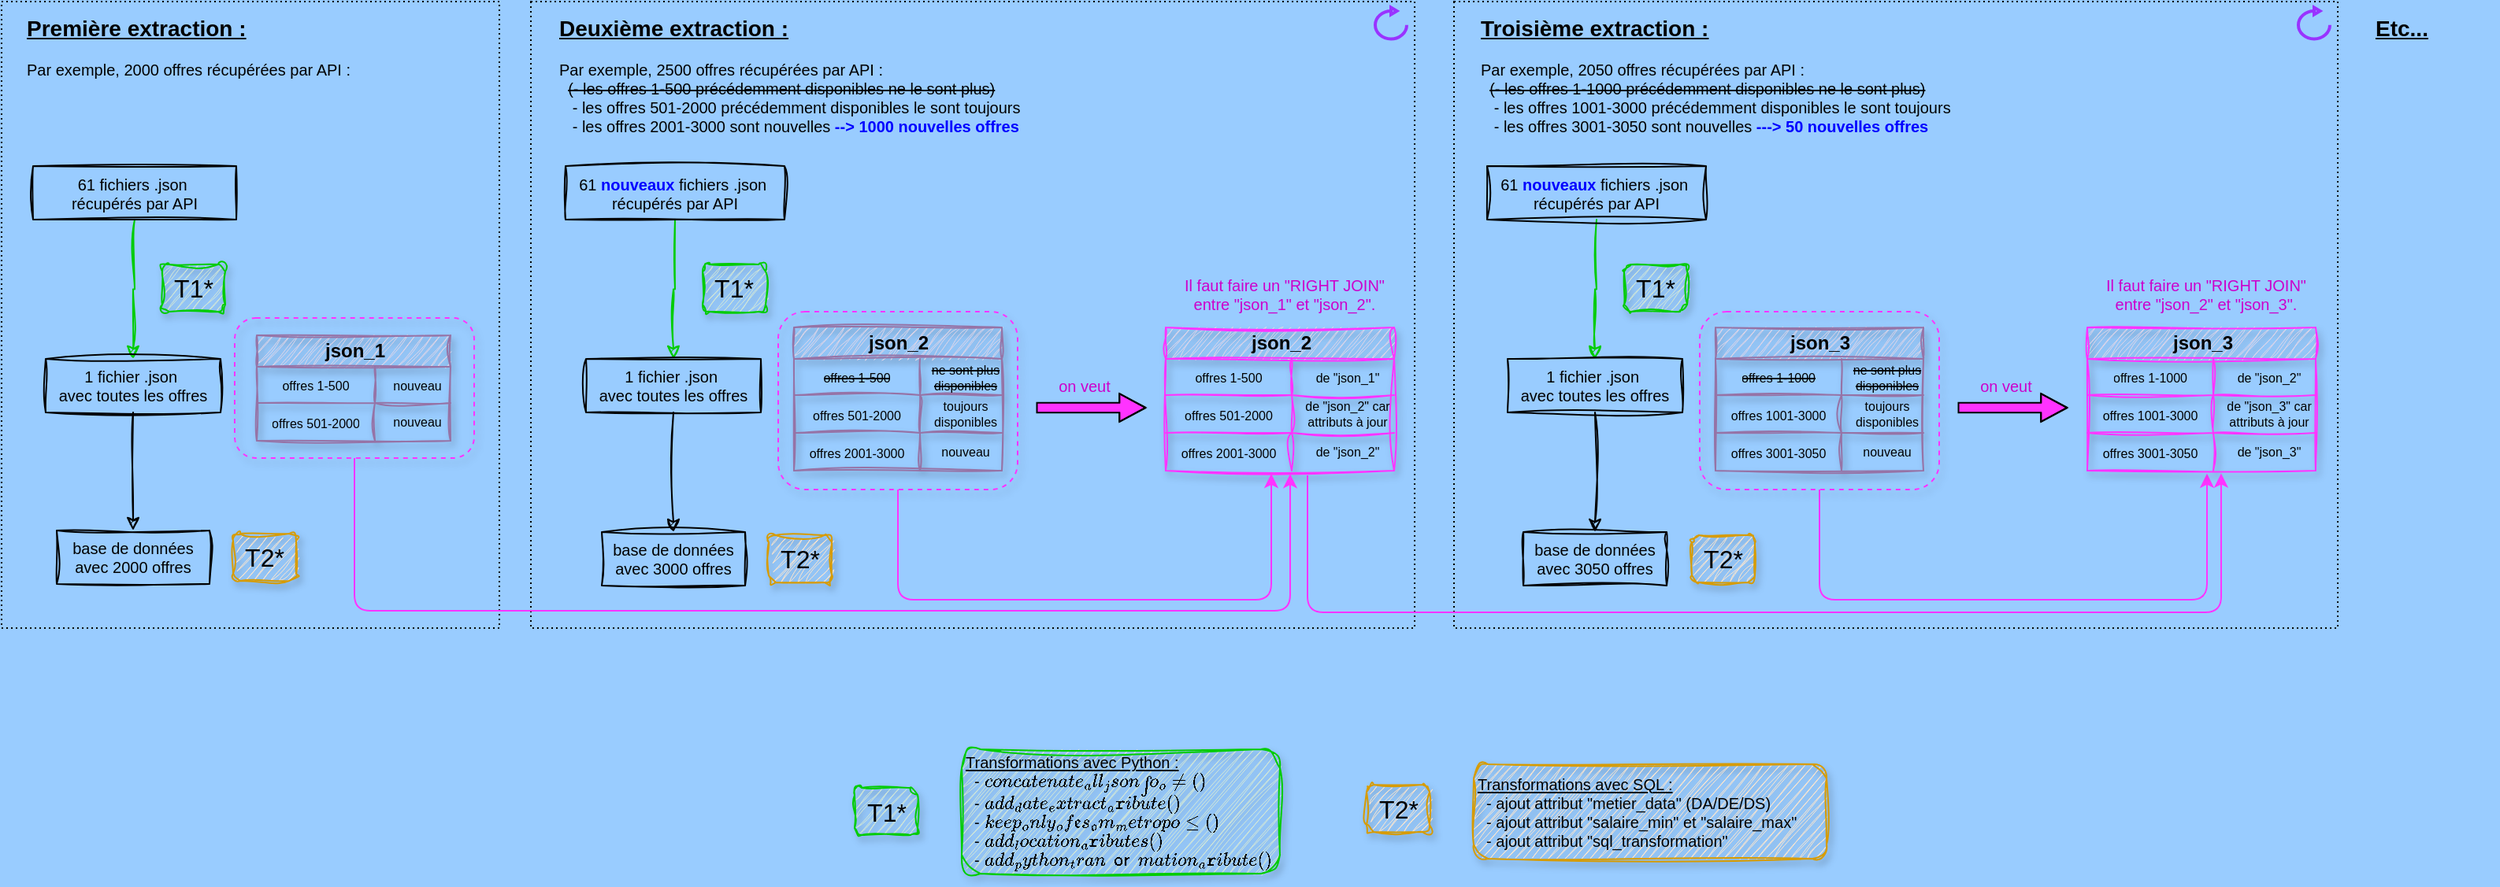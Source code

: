 <mxfile version="26.2.3">
  <diagram name="update-db" id="bgQNXmbIjB6IMPsISYZq">
    <mxGraphModel dx="6155" dy="813" grid="0" gridSize="10" guides="1" tooltips="1" connect="1" arrows="1" fold="1" page="1" pageScale="1" pageWidth="4681" pageHeight="3300" background="#99CCFF" math="0" shadow="0">
      <root>
        <mxCell id="dW5WFOGfwR0lU1UXLjn_-0" />
        <mxCell id="dW5WFOGfwR0lU1UXLjn_-1" parent="dW5WFOGfwR0lU1UXLjn_-0" />
        <mxCell id="kLFAu0C1lm46THWvdxVZ-57" value="" style="rounded=0;whiteSpace=wrap;html=1;fillColor=none;shadow=0;fillStyle=zigzag-line;dashed=1;dashPattern=1 2;" parent="dW5WFOGfwR0lU1UXLjn_-1" vertex="1">
          <mxGeometry x="-3426" y="1331" width="561" height="398" as="geometry" />
        </mxCell>
        <mxCell id="kLFAu0C1lm46THWvdxVZ-56" value="" style="rounded=0;whiteSpace=wrap;html=1;fillColor=none;shadow=0;glass=0;dashed=1;dashPattern=1 2;" parent="dW5WFOGfwR0lU1UXLjn_-1" vertex="1">
          <mxGeometry x="-3762" y="1331" width="316" height="398" as="geometry" />
        </mxCell>
        <mxCell id="dW5WFOGfwR0lU1UXLjn_-63" value="" style="html=1;verticalLabelPosition=bottom;align=center;labelBackgroundColor=#ffffff;verticalAlign=top;strokeWidth=2;strokeColor=#9933FF;shadow=0;dashed=0;shape=mxgraph.ios7.icons.reload;fillColor=none;gradientColor=default;" parent="dW5WFOGfwR0lU1UXLjn_-1" vertex="1">
          <mxGeometry x="-2890" y="1334.75" width="20" height="20" as="geometry" />
        </mxCell>
        <mxCell id="dW5WFOGfwR0lU1UXLjn_-64" style="edgeStyle=orthogonalEdgeStyle;rounded=0;orthogonalLoop=1;jettySize=auto;html=1;entryX=0.5;entryY=0;entryDx=0;entryDy=0;sketch=1;curveFitting=1;jiggle=2;strokeColor=#00CC00;" parent="dW5WFOGfwR0lU1UXLjn_-1" source="dW5WFOGfwR0lU1UXLjn_-65" target="dW5WFOGfwR0lU1UXLjn_-67" edge="1">
          <mxGeometry relative="1" as="geometry" />
        </mxCell>
        <mxCell id="dW5WFOGfwR0lU1UXLjn_-65" value="61 fichiers .json&amp;nbsp;&lt;div&gt;récupérés par API&lt;/div&gt;" style="text;html=1;align=center;verticalAlign=middle;whiteSpace=wrap;rounded=0;fontSize=10;strokeColor=default;sketch=1;curveFitting=1;jiggle=2;" parent="dW5WFOGfwR0lU1UXLjn_-1" vertex="1">
          <mxGeometry x="-3742" y="1435.5" width="129" height="34" as="geometry" />
        </mxCell>
        <mxCell id="9G4bnOQ-HruWKw_7IolX-1" style="edgeStyle=orthogonalEdgeStyle;rounded=0;orthogonalLoop=1;jettySize=auto;html=1;entryX=0.5;entryY=0;entryDx=0;entryDy=0;sketch=1;curveFitting=1;jiggle=2;" parent="dW5WFOGfwR0lU1UXLjn_-1" source="dW5WFOGfwR0lU1UXLjn_-67" target="9G4bnOQ-HruWKw_7IolX-0" edge="1">
          <mxGeometry relative="1" as="geometry" />
        </mxCell>
        <mxCell id="dW5WFOGfwR0lU1UXLjn_-67" value="1 fichier .json&amp;nbsp;&lt;div&gt;avec toutes les offres&lt;/div&gt;" style="text;html=1;align=center;verticalAlign=middle;whiteSpace=wrap;rounded=0;fontSize=10;strokeColor=default;sketch=1;curveFitting=1;jiggle=2;" parent="dW5WFOGfwR0lU1UXLjn_-1" vertex="1">
          <mxGeometry x="-3734" y="1558" width="111" height="34" as="geometry" />
        </mxCell>
        <mxCell id="dW5WFOGfwR0lU1UXLjn_-68" value="T1*" style="text;html=1;align=center;verticalAlign=middle;whiteSpace=wrap;rounded=1;fontSize=16;fillColor=#d5e8d4;strokeColor=#00CC00;sketch=1;curveFitting=1;jiggle=2;shadow=1;" parent="dW5WFOGfwR0lU1UXLjn_-1" vertex="1">
          <mxGeometry x="-3660" y="1498" width="40" height="30" as="geometry" />
        </mxCell>
        <mxCell id="9G4bnOQ-HruWKw_7IolX-0" value="base de données&lt;div&gt;avec 2000 offres&lt;/div&gt;" style="text;html=1;align=center;verticalAlign=middle;whiteSpace=wrap;rounded=0;fontSize=10;strokeColor=default;sketch=1;curveFitting=1;jiggle=2;" parent="dW5WFOGfwR0lU1UXLjn_-1" vertex="1">
          <mxGeometry x="-3727" y="1667" width="97" height="34" as="geometry" />
        </mxCell>
        <mxCell id="kLFAu0C1lm46THWvdxVZ-3" value="&lt;u&gt;Transformations avec Python :&lt;/u&gt;&lt;div&gt;&lt;div&gt;&amp;nbsp; - `concatenate_all_json_into_one()`&lt;/div&gt;&lt;div&gt;&lt;span style=&quot;background-color: transparent; color: light-dark(rgb(0, 0, 0), rgb(255, 255, 255));&quot;&gt;&amp;nbsp; - `add_date_extract_attribute()`&lt;/span&gt;&lt;/div&gt;&lt;div&gt;&lt;span style=&quot;background-color: transparent; color: light-dark(rgb(0, 0, 0), rgb(255, 255, 255));&quot;&gt;&amp;nbsp; - `keep_only_offres_from_metropole()`&lt;/span&gt;&lt;/div&gt;&lt;div&gt;&lt;span style=&quot;background-color: transparent; color: light-dark(rgb(0, 0, 0), rgb(255, 255, 255));&quot;&gt;&amp;nbsp; - `add_location_attributes()`&lt;/span&gt;&lt;/div&gt;&lt;/div&gt;&lt;div&gt;&lt;span style=&quot;background-color: transparent; color: light-dark(rgb(0, 0, 0), rgb(255, 255, 255));&quot;&gt;&amp;nbsp; - `add_python_transformation_attribute()`&lt;/span&gt;&lt;/div&gt;" style="text;html=1;align=left;verticalAlign=middle;whiteSpace=wrap;rounded=1;fontSize=10;fillColor=#d5e8d4;strokeColor=#00CC00;sketch=1;curveFitting=1;jiggle=2;shadow=1;" parent="dW5WFOGfwR0lU1UXLjn_-1" vertex="1">
          <mxGeometry x="-3152.5" y="1806" width="202" height="79" as="geometry" />
        </mxCell>
        <mxCell id="kLFAu0C1lm46THWvdxVZ-4" value="T1*" style="text;html=1;align=center;verticalAlign=middle;whiteSpace=wrap;rounded=1;fontSize=16;fillColor=#d5e8d4;strokeColor=#00CC00;sketch=1;curveFitting=1;jiggle=2;shadow=1;" parent="dW5WFOGfwR0lU1UXLjn_-1" vertex="1">
          <mxGeometry x="-3220.5" y="1830.5" width="40" height="30" as="geometry" />
        </mxCell>
        <mxCell id="kLFAu0C1lm46THWvdxVZ-5" value="&lt;u&gt;Transformations avec SQL :&lt;/u&gt;&lt;div&gt;&lt;div&gt;&amp;nbsp; - ajout attribut &quot;metier_data&quot; (DA/DE/DS)&lt;/div&gt;&lt;/div&gt;&lt;div&gt;&amp;nbsp; - ajout attribut &quot;salaire_min&quot; et &quot;salaire_max&quot;&lt;/div&gt;&lt;div&gt;&amp;nbsp; - ajout attribut &quot;sql_transformation&quot;&lt;/div&gt;" style="text;html=1;align=left;verticalAlign=middle;whiteSpace=wrap;rounded=1;fontSize=10;fillColor=#ffe6cc;strokeColor=#d79b00;glass=0;sketch=1;curveFitting=1;jiggle=2;shadow=1;" parent="dW5WFOGfwR0lU1UXLjn_-1" vertex="1">
          <mxGeometry x="-2827.5" y="1815.5" width="224" height="60" as="geometry" />
        </mxCell>
        <mxCell id="kLFAu0C1lm46THWvdxVZ-7" value="T2*" style="text;html=1;align=center;verticalAlign=middle;whiteSpace=wrap;rounded=1;fontSize=16;fillColor=#ffe6cc;strokeColor=#d79b00;glass=0;sketch=1;curveFitting=1;jiggle=2;shadow=1;" parent="dW5WFOGfwR0lU1UXLjn_-1" vertex="1">
          <mxGeometry x="-3615" y="1669" width="40" height="30" as="geometry" />
        </mxCell>
        <mxCell id="kLFAu0C1lm46THWvdxVZ-8" value="T2*" style="text;html=1;align=center;verticalAlign=middle;whiteSpace=wrap;rounded=1;fontSize=16;fillColor=#ffe6cc;strokeColor=#d79b00;glass=0;sketch=1;curveFitting=1;jiggle=2;shadow=1;" parent="dW5WFOGfwR0lU1UXLjn_-1" vertex="1">
          <mxGeometry x="-2895.5" y="1828.5" width="40" height="30" as="geometry" />
        </mxCell>
        <mxCell id="kLFAu0C1lm46THWvdxVZ-9" style="edgeStyle=orthogonalEdgeStyle;rounded=0;orthogonalLoop=1;jettySize=auto;html=1;entryX=0.5;entryY=0;entryDx=0;entryDy=0;sketch=1;curveFitting=1;jiggle=2;strokeColor=#00CC00;" parent="dW5WFOGfwR0lU1UXLjn_-1" source="kLFAu0C1lm46THWvdxVZ-10" target="kLFAu0C1lm46THWvdxVZ-13" edge="1">
          <mxGeometry relative="1" as="geometry" />
        </mxCell>
        <mxCell id="kLFAu0C1lm46THWvdxVZ-10" value="61 &lt;font style=&quot;color: rgb(0, 0, 255);&quot;&gt;&lt;b&gt;nouveaux&lt;/b&gt;&lt;/font&gt; fichiers .json&amp;nbsp;&lt;div&gt;récupérés par API&lt;/div&gt;" style="text;html=1;align=center;verticalAlign=middle;whiteSpace=wrap;rounded=0;fontSize=10;strokeColor=default;sketch=1;curveFitting=1;jiggle=2;" parent="dW5WFOGfwR0lU1UXLjn_-1" vertex="1">
          <mxGeometry x="-3404" y="1435.5" width="139" height="34" as="geometry" />
        </mxCell>
        <mxCell id="kLFAu0C1lm46THWvdxVZ-12" style="edgeStyle=orthogonalEdgeStyle;rounded=0;orthogonalLoop=1;jettySize=auto;html=1;entryX=0.5;entryY=0;entryDx=0;entryDy=0;curved=0;sketch=1;curveFitting=1;jiggle=2;" parent="dW5WFOGfwR0lU1UXLjn_-1" source="kLFAu0C1lm46THWvdxVZ-13" target="kLFAu0C1lm46THWvdxVZ-15" edge="1">
          <mxGeometry relative="1" as="geometry" />
        </mxCell>
        <mxCell id="kLFAu0C1lm46THWvdxVZ-13" value="1 fichier .json&amp;nbsp;&lt;div&gt;avec toutes les offres&lt;/div&gt;" style="text;html=1;align=center;verticalAlign=middle;whiteSpace=wrap;rounded=0;fontSize=10;strokeColor=default;sketch=1;curveFitting=1;jiggle=2;" parent="dW5WFOGfwR0lU1UXLjn_-1" vertex="1">
          <mxGeometry x="-3391" y="1558" width="111" height="34" as="geometry" />
        </mxCell>
        <mxCell id="kLFAu0C1lm46THWvdxVZ-14" value="T1*" style="text;html=1;align=center;verticalAlign=middle;whiteSpace=wrap;rounded=1;fontSize=16;fillColor=#d5e8d4;strokeColor=#00CC00;sketch=1;curveFitting=1;jiggle=2;shadow=1;" parent="dW5WFOGfwR0lU1UXLjn_-1" vertex="1">
          <mxGeometry x="-3317" y="1498" width="40" height="30" as="geometry" />
        </mxCell>
        <mxCell id="kLFAu0C1lm46THWvdxVZ-15" value="base de données avec 3000 offres" style="text;html=1;align=center;verticalAlign=middle;whiteSpace=wrap;rounded=0;fontSize=10;strokeColor=default;sketch=1;curveFitting=1;jiggle=2;" parent="dW5WFOGfwR0lU1UXLjn_-1" vertex="1">
          <mxGeometry x="-3381" y="1668" width="91" height="34" as="geometry" />
        </mxCell>
        <mxCell id="kLFAu0C1lm46THWvdxVZ-16" value="T2*" style="text;html=1;align=center;verticalAlign=middle;whiteSpace=wrap;rounded=1;fontSize=16;fillColor=#ffe6cc;strokeColor=#d79b00;glass=0;sketch=1;curveFitting=1;jiggle=2;shadow=1;" parent="dW5WFOGfwR0lU1UXLjn_-1" vertex="1">
          <mxGeometry x="-3275" y="1670" width="40" height="30" as="geometry" />
        </mxCell>
        <mxCell id="kLFAu0C1lm46THWvdxVZ-17" value="json_1" style="shape=table;startSize=20;container=0;collapsible=0;childLayout=tableLayout;fixedRows=0;rowLines=1;fontStyle=1;align=center;resizeLast=0;html=1;sketch=1;curveFitting=1;jiggle=2;rounded=0;shadow=1;columnLines=1;swimlaneHead=1;swimlaneBody=1;horizontal=1;top=0;bottom=0;left=0;right=0;connectable=1;allowArrows=0;dropTarget=0;expand=0;editable=1;movable=1;resizable=1;rotatable=1;deletable=1;locked=0;fillColor=#e1d5e7;strokeColor=#9673a6;fontSize=12;" parent="dW5WFOGfwR0lU1UXLjn_-1" vertex="1">
          <mxGeometry x="-3600" y="1543" width="123" height="67.04" as="geometry" />
        </mxCell>
        <mxCell id="kLFAu0C1lm46THWvdxVZ-21" value="" style="shape=tableRow;horizontal=0;startSize=0;swimlaneHead=0;swimlaneBody=0;fillColor=none;collapsible=0;dropTarget=0;points=[[0,0.5],[1,0.5]];portConstraint=eastwest;top=0;left=0;right=0;bottom=0;" parent="kLFAu0C1lm46THWvdxVZ-17" vertex="1">
          <mxGeometry y="20" width="123" height="23" as="geometry" />
        </mxCell>
        <mxCell id="kLFAu0C1lm46THWvdxVZ-22" value="offres 1-500" style="shape=partialRectangle;connectable=0;fillColor=none;top=0;left=0;bottom=0;right=0;editable=1;overflow=hidden;whiteSpace=wrap;html=1;recursiveResize=1;expand=1;part=0;fixedWidth=0;comic=0;fontSize=8;" parent="kLFAu0C1lm46THWvdxVZ-21" vertex="1">
          <mxGeometry width="75" height="23" as="geometry">
            <mxRectangle width="75" height="23" as="alternateBounds" />
          </mxGeometry>
        </mxCell>
        <mxCell id="kLFAu0C1lm46THWvdxVZ-23" value="nouveau" style="shape=partialRectangle;connectable=0;fillColor=none;top=0;left=0;bottom=0;right=0;align=center;spacingLeft=6;overflow=hidden;whiteSpace=wrap;html=1;fontSize=8;" parent="kLFAu0C1lm46THWvdxVZ-21" vertex="1">
          <mxGeometry x="75" width="48" height="23" as="geometry">
            <mxRectangle width="48" height="23" as="alternateBounds" />
          </mxGeometry>
        </mxCell>
        <mxCell id="kLFAu0C1lm46THWvdxVZ-24" value="" style="shape=tableRow;horizontal=0;startSize=0;swimlaneHead=0;swimlaneBody=0;fillColor=none;collapsible=0;dropTarget=0;points=[[0,0.5],[1,0.5]];portConstraint=eastwest;top=0;left=0;right=0;bottom=0;" parent="kLFAu0C1lm46THWvdxVZ-17" vertex="1">
          <mxGeometry y="43" width="123" height="24" as="geometry" />
        </mxCell>
        <mxCell id="kLFAu0C1lm46THWvdxVZ-25" value="&lt;span style=&quot;font-size: 8px;&quot;&gt;offres 501-2000&lt;/span&gt;" style="shape=partialRectangle;connectable=0;fillColor=none;top=0;left=0;bottom=0;right=0;editable=1;overflow=hidden;whiteSpace=wrap;html=1;" parent="kLFAu0C1lm46THWvdxVZ-24" vertex="1">
          <mxGeometry width="75" height="24" as="geometry">
            <mxRectangle width="75" height="24" as="alternateBounds" />
          </mxGeometry>
        </mxCell>
        <mxCell id="kLFAu0C1lm46THWvdxVZ-26" value="nouveau" style="shape=partialRectangle;connectable=0;fillColor=none;top=0;left=0;bottom=0;right=0;align=center;spacingLeft=6;overflow=hidden;whiteSpace=wrap;html=1;fontSize=8;" parent="kLFAu0C1lm46THWvdxVZ-24" vertex="1">
          <mxGeometry x="75" width="48" height="24" as="geometry">
            <mxRectangle width="48" height="24" as="alternateBounds" />
          </mxGeometry>
        </mxCell>
        <mxCell id="kLFAu0C1lm46THWvdxVZ-41" value="&lt;div&gt;&lt;font style=&quot;font-size: 14px;&quot;&gt;&lt;b&gt;&lt;u&gt;Deuxième extraction :&lt;/u&gt;&lt;/b&gt;&lt;/font&gt;&lt;/div&gt;&lt;div&gt;&lt;br&gt;&lt;/div&gt;Par exemple, 2500 offres récupérées par API :&lt;div&gt;&amp;nbsp; &lt;strike&gt;(- les offres 1-500 précédemment disponibles ne le sont plus)&lt;/strike&gt;&lt;/div&gt;&lt;div&gt;&amp;nbsp; &amp;nbsp;- les offres 501-2000 précédemment disponibles le sont toujours&lt;/div&gt;&lt;div&gt;&amp;nbsp; &amp;nbsp;- les offres 2001-3000 sont nouvelles &lt;font style=&quot;color: rgb(0, 0, 255);&quot;&gt;&lt;b&gt;--&amp;gt; 1000 nouvelles offres&lt;/b&gt;&lt;/font&gt;&lt;/div&gt;" style="text;html=1;align=left;verticalAlign=top;whiteSpace=wrap;rounded=0;fontSize=10;" parent="dW5WFOGfwR0lU1UXLjn_-1" vertex="1">
          <mxGeometry x="-3410" y="1333" width="327" height="88" as="geometry" />
        </mxCell>
        <mxCell id="kLFAu0C1lm46THWvdxVZ-42" value="&lt;div&gt;&lt;font style=&quot;font-size: 14px;&quot;&gt;&lt;b&gt;&lt;u&gt;Première extraction :&lt;/u&gt;&lt;/b&gt;&lt;/font&gt;&lt;/div&gt;&lt;div&gt;&lt;br&gt;&lt;/div&gt;&lt;span style=&quot;background-color: transparent; color: light-dark(rgb(0, 0, 0), rgb(255, 255, 255));&quot;&gt;Par exemple,&amp;nbsp;2000 offres récupérées par API :&lt;/span&gt;" style="text;html=1;align=left;verticalAlign=top;whiteSpace=wrap;rounded=0;fontSize=10;" parent="dW5WFOGfwR0lU1UXLjn_-1" vertex="1">
          <mxGeometry x="-3748" y="1333" width="249" height="48" as="geometry" />
        </mxCell>
        <mxCell id="kLFAu0C1lm46THWvdxVZ-43" value="json_2" style="shape=table;startSize=20;container=0;collapsible=0;childLayout=tableLayout;fixedRows=0;rowLines=1;fontStyle=1;align=center;resizeLast=0;html=1;sketch=1;curveFitting=1;jiggle=2;rounded=0;shadow=1;columnLines=1;swimlaneHead=1;swimlaneBody=1;horizontal=1;top=0;bottom=0;left=0;right=0;connectable=1;allowArrows=0;dropTarget=0;expand=0;editable=1;movable=1;resizable=1;rotatable=1;deletable=1;locked=0;fillColor=#e1d5e7;strokeColor=#9673a6;fontSize=12;" parent="dW5WFOGfwR0lU1UXLjn_-1" vertex="1">
          <mxGeometry x="-3259" y="1538" width="132" height="91.04" as="geometry" />
        </mxCell>
        <mxCell id="kLFAu0C1lm46THWvdxVZ-44" value="" style="shape=tableRow;horizontal=0;startSize=0;swimlaneHead=0;swimlaneBody=0;fillColor=none;collapsible=0;dropTarget=0;points=[[0,0.5],[1,0.5]];portConstraint=eastwest;top=0;left=0;right=0;bottom=0;labelBackgroundColor=none;labelBorderColor=none;" parent="kLFAu0C1lm46THWvdxVZ-43" vertex="1">
          <mxGeometry y="20" width="132" height="23" as="geometry" />
        </mxCell>
        <mxCell id="kLFAu0C1lm46THWvdxVZ-45" value="&lt;strike&gt;offres 1-500&lt;/strike&gt;" style="shape=partialRectangle;connectable=0;fillColor=none;top=0;left=0;bottom=0;right=0;editable=1;overflow=hidden;whiteSpace=wrap;html=1;recursiveResize=1;expand=1;part=0;fixedWidth=0;comic=0;fontSize=8;textShadow=0;labelBackgroundColor=none;" parent="kLFAu0C1lm46THWvdxVZ-44" vertex="1">
          <mxGeometry width="80" height="23" as="geometry">
            <mxRectangle width="80" height="23" as="alternateBounds" />
          </mxGeometry>
        </mxCell>
        <mxCell id="kLFAu0C1lm46THWvdxVZ-46" value="&lt;strike&gt;ne sont plus disponibles&lt;/strike&gt;" style="shape=partialRectangle;connectable=0;fillColor=none;top=0;left=0;bottom=0;right=0;align=center;spacingLeft=6;overflow=hidden;whiteSpace=wrap;html=1;fontSize=8;" parent="kLFAu0C1lm46THWvdxVZ-44" vertex="1">
          <mxGeometry x="80" width="52" height="23" as="geometry">
            <mxRectangle width="52" height="23" as="alternateBounds" />
          </mxGeometry>
        </mxCell>
        <mxCell id="kLFAu0C1lm46THWvdxVZ-47" value="" style="shape=tableRow;horizontal=0;startSize=0;swimlaneHead=0;swimlaneBody=0;fillColor=none;collapsible=0;dropTarget=0;points=[[0,0.5],[1,0.5]];portConstraint=eastwest;top=0;left=0;right=0;bottom=0;" parent="kLFAu0C1lm46THWvdxVZ-43" vertex="1">
          <mxGeometry y="43" width="132" height="24" as="geometry" />
        </mxCell>
        <mxCell id="kLFAu0C1lm46THWvdxVZ-48" value="&lt;span style=&quot;font-size: 8px;&quot;&gt;offres 501-2000&lt;/span&gt;" style="shape=partialRectangle;connectable=0;fillColor=none;top=0;left=0;bottom=0;right=0;editable=1;overflow=hidden;whiteSpace=wrap;html=1;" parent="kLFAu0C1lm46THWvdxVZ-47" vertex="1">
          <mxGeometry width="80" height="24" as="geometry">
            <mxRectangle width="80" height="24" as="alternateBounds" />
          </mxGeometry>
        </mxCell>
        <mxCell id="kLFAu0C1lm46THWvdxVZ-49" value="toujours disponibles" style="shape=partialRectangle;connectable=0;fillColor=none;top=0;left=0;bottom=0;right=0;align=center;spacingLeft=6;overflow=hidden;whiteSpace=wrap;html=1;fontSize=8;" parent="kLFAu0C1lm46THWvdxVZ-47" vertex="1">
          <mxGeometry x="80" width="52" height="24" as="geometry">
            <mxRectangle width="52" height="24" as="alternateBounds" />
          </mxGeometry>
        </mxCell>
        <mxCell id="kLFAu0C1lm46THWvdxVZ-53" value="" style="shape=tableRow;horizontal=0;startSize=0;swimlaneHead=0;swimlaneBody=0;fillColor=none;collapsible=0;dropTarget=0;points=[[0,0.5],[1,0.5]];portConstraint=eastwest;top=0;left=0;right=0;bottom=0;" parent="kLFAu0C1lm46THWvdxVZ-43" vertex="1">
          <mxGeometry y="67" width="132" height="24" as="geometry" />
        </mxCell>
        <mxCell id="kLFAu0C1lm46THWvdxVZ-54" value="&lt;span style=&quot;font-size: 8px;&quot;&gt;offres 2001-3000&lt;/span&gt;" style="shape=partialRectangle;connectable=0;fillColor=none;top=0;left=0;bottom=0;right=0;editable=1;overflow=hidden;whiteSpace=wrap;html=1;" parent="kLFAu0C1lm46THWvdxVZ-53" vertex="1">
          <mxGeometry width="80" height="24" as="geometry">
            <mxRectangle width="80" height="24" as="alternateBounds" />
          </mxGeometry>
        </mxCell>
        <mxCell id="kLFAu0C1lm46THWvdxVZ-55" value="nouveau" style="shape=partialRectangle;connectable=0;fillColor=none;top=0;left=0;bottom=0;right=0;align=center;spacingLeft=6;overflow=hidden;whiteSpace=wrap;html=1;fontSize=8;" parent="kLFAu0C1lm46THWvdxVZ-53" vertex="1">
          <mxGeometry x="80" width="52" height="24" as="geometry">
            <mxRectangle width="52" height="24" as="alternateBounds" />
          </mxGeometry>
        </mxCell>
        <mxCell id="kLFAu0C1lm46THWvdxVZ-58" value="json_2" style="shape=table;startSize=20;container=0;collapsible=0;childLayout=tableLayout;fixedRows=0;rowLines=1;fontStyle=1;align=center;resizeLast=0;html=1;sketch=1;curveFitting=1;jiggle=2;rounded=0;shadow=1;columnLines=1;swimlaneHead=1;swimlaneBody=1;horizontal=1;top=0;bottom=0;left=0;right=0;connectable=1;allowArrows=0;dropTarget=0;expand=0;editable=1;movable=1;resizable=1;rotatable=1;deletable=1;locked=0;fillColor=#e1d5e7;strokeColor=#FF33FF;fontSize=12;" parent="dW5WFOGfwR0lU1UXLjn_-1" vertex="1">
          <mxGeometry x="-3023" y="1538" width="145" height="91.04" as="geometry" />
        </mxCell>
        <mxCell id="kLFAu0C1lm46THWvdxVZ-59" value="" style="shape=tableRow;horizontal=0;startSize=0;swimlaneHead=0;swimlaneBody=0;fillColor=none;collapsible=0;dropTarget=0;points=[[0,0.5],[1,0.5]];portConstraint=eastwest;top=0;left=0;right=0;bottom=0;labelBackgroundColor=none;labelBorderColor=none;" parent="kLFAu0C1lm46THWvdxVZ-58" vertex="1">
          <mxGeometry y="20" width="145" height="23" as="geometry" />
        </mxCell>
        <mxCell id="kLFAu0C1lm46THWvdxVZ-60" value="offres 1-500" style="shape=partialRectangle;connectable=0;fillColor=none;top=0;left=0;bottom=0;right=0;editable=1;overflow=hidden;whiteSpace=wrap;html=1;recursiveResize=1;expand=1;part=0;fixedWidth=0;comic=0;fontSize=8;textShadow=0;labelBackgroundColor=none;" parent="kLFAu0C1lm46THWvdxVZ-59" vertex="1">
          <mxGeometry width="80" height="23" as="geometry">
            <mxRectangle width="80" height="23" as="alternateBounds" />
          </mxGeometry>
        </mxCell>
        <mxCell id="kLFAu0C1lm46THWvdxVZ-61" value="de &quot;json_1&quot;" style="shape=partialRectangle;connectable=0;fillColor=none;top=0;left=0;bottom=0;right=0;align=center;spacingLeft=6;overflow=hidden;whiteSpace=wrap;html=1;fontSize=8;" parent="kLFAu0C1lm46THWvdxVZ-59" vertex="1">
          <mxGeometry x="80" width="65" height="23" as="geometry">
            <mxRectangle width="65" height="23" as="alternateBounds" />
          </mxGeometry>
        </mxCell>
        <mxCell id="kLFAu0C1lm46THWvdxVZ-62" value="" style="shape=tableRow;horizontal=0;startSize=0;swimlaneHead=0;swimlaneBody=0;fillColor=none;collapsible=0;dropTarget=0;points=[[0,0.5],[1,0.5]];portConstraint=eastwest;top=0;left=0;right=0;bottom=0;" parent="kLFAu0C1lm46THWvdxVZ-58" vertex="1">
          <mxGeometry y="43" width="145" height="24" as="geometry" />
        </mxCell>
        <mxCell id="kLFAu0C1lm46THWvdxVZ-63" value="&lt;span style=&quot;font-size: 8px;&quot;&gt;offres 501-2000&lt;/span&gt;" style="shape=partialRectangle;connectable=0;fillColor=none;top=0;left=0;bottom=0;right=0;editable=1;overflow=hidden;whiteSpace=wrap;html=1;" parent="kLFAu0C1lm46THWvdxVZ-62" vertex="1">
          <mxGeometry width="80" height="24" as="geometry">
            <mxRectangle width="80" height="24" as="alternateBounds" />
          </mxGeometry>
        </mxCell>
        <mxCell id="kLFAu0C1lm46THWvdxVZ-64" value="de &quot;json_2&quot;&amp;nbsp;&lt;span style=&quot;background-color: transparent; color: light-dark(rgb(0, 0, 0), rgb(255, 255, 255));&quot;&gt;car attributs à jour&lt;/span&gt;" style="shape=partialRectangle;connectable=0;fillColor=none;top=0;left=0;bottom=0;right=0;align=center;spacingLeft=6;overflow=hidden;whiteSpace=wrap;html=1;fontSize=8;" parent="kLFAu0C1lm46THWvdxVZ-62" vertex="1">
          <mxGeometry x="80" width="65" height="24" as="geometry">
            <mxRectangle width="65" height="24" as="alternateBounds" />
          </mxGeometry>
        </mxCell>
        <mxCell id="kLFAu0C1lm46THWvdxVZ-65" value="" style="shape=tableRow;horizontal=0;startSize=0;swimlaneHead=0;swimlaneBody=0;fillColor=none;collapsible=0;dropTarget=0;points=[[0,0.5],[1,0.5]];portConstraint=eastwest;top=0;left=0;right=0;bottom=0;" parent="kLFAu0C1lm46THWvdxVZ-58" vertex="1">
          <mxGeometry y="67" width="145" height="24" as="geometry" />
        </mxCell>
        <mxCell id="kLFAu0C1lm46THWvdxVZ-66" value="&lt;span style=&quot;font-size: 8px;&quot;&gt;offres 2001-3000&lt;/span&gt;" style="shape=partialRectangle;connectable=0;fillColor=none;top=0;left=0;bottom=0;right=0;editable=1;overflow=hidden;whiteSpace=wrap;html=1;" parent="kLFAu0C1lm46THWvdxVZ-65" vertex="1">
          <mxGeometry width="80" height="24" as="geometry">
            <mxRectangle width="80" height="24" as="alternateBounds" />
          </mxGeometry>
        </mxCell>
        <mxCell id="kLFAu0C1lm46THWvdxVZ-67" value="de &quot;json_2&quot;" style="shape=partialRectangle;connectable=0;fillColor=none;top=0;left=0;bottom=0;right=0;align=center;spacingLeft=6;overflow=hidden;whiteSpace=wrap;html=1;fontSize=8;" parent="kLFAu0C1lm46THWvdxVZ-65" vertex="1">
          <mxGeometry x="80" width="65" height="24" as="geometry">
            <mxRectangle width="65" height="24" as="alternateBounds" />
          </mxGeometry>
        </mxCell>
        <mxCell id="kLFAu0C1lm46THWvdxVZ-75" value="" style="rounded=1;whiteSpace=wrap;html=1;fillColor=none;shadow=1;dashed=1;strokeColor=#FF33FF;strokeWidth=1;" parent="dW5WFOGfwR0lU1UXLjn_-1" vertex="1">
          <mxGeometry x="-3614" y="1532" width="152" height="89" as="geometry" />
        </mxCell>
        <mxCell id="kLFAu0C1lm46THWvdxVZ-76" value="" style="rounded=1;whiteSpace=wrap;html=1;fillColor=none;shadow=1;dashed=1;strokeColor=#FF33FF;strokeWidth=1;" parent="dW5WFOGfwR0lU1UXLjn_-1" vertex="1">
          <mxGeometry x="-3269" y="1528" width="152" height="113" as="geometry" />
        </mxCell>
        <mxCell id="kLFAu0C1lm46THWvdxVZ-81" style="edgeStyle=orthogonalEdgeStyle;rounded=1;orthogonalLoop=1;jettySize=auto;html=1;exitX=0.5;exitY=1;exitDx=0;exitDy=0;curved=0;strokeColor=#FF33FF;" parent="dW5WFOGfwR0lU1UXLjn_-1" source="kLFAu0C1lm46THWvdxVZ-76" edge="1">
          <mxGeometry relative="1" as="geometry">
            <mxPoint x="-2956" y="1631" as="targetPoint" />
            <Array as="points">
              <mxPoint x="-3193" y="1711" />
              <mxPoint x="-2956" y="1711" />
              <mxPoint x="-2956" y="1631" />
            </Array>
          </mxGeometry>
        </mxCell>
        <mxCell id="kLFAu0C1lm46THWvdxVZ-83" style="edgeStyle=orthogonalEdgeStyle;rounded=1;orthogonalLoop=1;jettySize=auto;html=1;entryX=0.859;entryY=0.754;entryDx=0;entryDy=0;entryPerimeter=0;curved=0;exitX=0.5;exitY=1;exitDx=0;exitDy=0;strokeColor=#FF33FF;" parent="dW5WFOGfwR0lU1UXLjn_-1" source="kLFAu0C1lm46THWvdxVZ-75" target="kLFAu0C1lm46THWvdxVZ-57" edge="1">
          <mxGeometry relative="1" as="geometry">
            <mxPoint x="-3580.98" y="1621.001" as="sourcePoint" />
            <mxPoint x="-2971.125" y="1632.306" as="targetPoint" />
            <Array as="points">
              <mxPoint x="-3538" y="1718" />
              <mxPoint x="-2944" y="1718" />
              <mxPoint x="-2944" y="1631" />
            </Array>
          </mxGeometry>
        </mxCell>
        <mxCell id="kLFAu0C1lm46THWvdxVZ-84" value="" style="shape=flexArrow;endArrow=classic;html=1;rounded=0;endWidth=10.465;endSize=5.212;width=6.296;fillColor=#FF33FF;" parent="dW5WFOGfwR0lU1UXLjn_-1" edge="1">
          <mxGeometry width="50" height="50" relative="1" as="geometry">
            <mxPoint x="-3105.25" y="1589" as="sourcePoint" />
            <mxPoint x="-3035.25" y="1589" as="targetPoint" />
            <Array as="points">
              <mxPoint x="-3094.25" y="1589" />
              <mxPoint x="-3073.25" y="1589" />
            </Array>
          </mxGeometry>
        </mxCell>
        <mxCell id="kLFAu0C1lm46THWvdxVZ-85" value="&lt;font style=&quot;color: rgb(204, 0, 204);&quot;&gt;Il faut faire un &quot;RIGHT JOIN&quot; entre &quot;json_1&quot; et &quot;json_2&quot;.&lt;/font&gt;" style="text;html=1;align=center;verticalAlign=middle;whiteSpace=wrap;rounded=0;fontSize=10;strokeColor=none;sketch=1;curveFitting=1;jiggle=2;fillColor=none;" parent="dW5WFOGfwR0lU1UXLjn_-1" vertex="1">
          <mxGeometry x="-3017" y="1500" width="139" height="34" as="geometry" />
        </mxCell>
        <mxCell id="kLFAu0C1lm46THWvdxVZ-88" value="&lt;font style=&quot;color: rgb(204, 0, 204);&quot;&gt;on veut&lt;/font&gt;" style="text;html=1;align=center;verticalAlign=middle;whiteSpace=wrap;rounded=0;fontSize=10;strokeColor=none;sketch=1;curveFitting=1;jiggle=2;fillColor=none;" parent="dW5WFOGfwR0lU1UXLjn_-1" vertex="1">
          <mxGeometry x="-3100" y="1558" width="51" height="34" as="geometry" />
        </mxCell>
        <mxCell id="kLFAu0C1lm46THWvdxVZ-89" style="edgeStyle=orthogonalEdgeStyle;rounded=0;orthogonalLoop=1;jettySize=auto;html=1;entryX=0.5;entryY=0;entryDx=0;entryDy=0;sketch=1;curveFitting=1;jiggle=2;strokeColor=#00CC00;" parent="dW5WFOGfwR0lU1UXLjn_-1" source="kLFAu0C1lm46THWvdxVZ-95" target="kLFAu0C1lm46THWvdxVZ-96" edge="1">
          <mxGeometry relative="1" as="geometry" />
        </mxCell>
        <mxCell id="kLFAu0C1lm46THWvdxVZ-93" value="" style="rounded=0;whiteSpace=wrap;html=1;fillColor=none;shadow=0;fillStyle=zigzag-line;dashed=1;dashPattern=1 2;" parent="dW5WFOGfwR0lU1UXLjn_-1" vertex="1">
          <mxGeometry x="-2840" y="1331" width="561" height="398" as="geometry" />
        </mxCell>
        <mxCell id="kLFAu0C1lm46THWvdxVZ-90" style="edgeStyle=orthogonalEdgeStyle;rounded=0;orthogonalLoop=1;jettySize=auto;html=1;entryX=0.5;entryY=0;entryDx=0;entryDy=0;sketch=1;curveFitting=1;jiggle=2;" parent="dW5WFOGfwR0lU1UXLjn_-1" source="kLFAu0C1lm46THWvdxVZ-96" target="kLFAu0C1lm46THWvdxVZ-98" edge="1">
          <mxGeometry relative="1" as="geometry" />
        </mxCell>
        <mxCell id="kLFAu0C1lm46THWvdxVZ-91" style="edgeStyle=orthogonalEdgeStyle;rounded=1;orthogonalLoop=1;jettySize=auto;html=1;exitX=0.5;exitY=1;exitDx=0;exitDy=0;curved=0;strokeColor=#FF33FF;entryX=0.521;entryY=1.08;entryDx=0;entryDy=0;entryPerimeter=0;" parent="dW5WFOGfwR0lU1UXLjn_-1" source="kLFAu0C1lm46THWvdxVZ-121" target="kLFAu0C1lm46THWvdxVZ-118" edge="1">
          <mxGeometry relative="1" as="geometry">
            <mxPoint x="-2382" y="1632" as="targetPoint" />
            <Array as="points">
              <mxPoint x="-2608" y="1711" />
              <mxPoint x="-2362" y="1711" />
              <mxPoint x="-2362" y="1631" />
            </Array>
          </mxGeometry>
        </mxCell>
        <mxCell id="kLFAu0C1lm46THWvdxVZ-92" value="" style="shape=flexArrow;endArrow=classic;html=1;rounded=0;endWidth=10.465;endSize=5.212;width=6.296;fillColor=#FF33FF;" parent="dW5WFOGfwR0lU1UXLjn_-1" edge="1">
          <mxGeometry width="50" height="50" relative="1" as="geometry">
            <mxPoint x="-2520.25" y="1589" as="sourcePoint" />
            <mxPoint x="-2450.25" y="1589" as="targetPoint" />
            <Array as="points">
              <mxPoint x="-2509.25" y="1589" />
              <mxPoint x="-2488.25" y="1589" />
            </Array>
          </mxGeometry>
        </mxCell>
        <mxCell id="kLFAu0C1lm46THWvdxVZ-94" value="" style="html=1;verticalLabelPosition=bottom;align=center;labelBackgroundColor=#ffffff;verticalAlign=top;strokeWidth=2;strokeColor=#9933FF;shadow=0;dashed=0;shape=mxgraph.ios7.icons.reload;fillColor=none;gradientColor=default;" parent="dW5WFOGfwR0lU1UXLjn_-1" vertex="1">
          <mxGeometry x="-2304" y="1334.75" width="20" height="20" as="geometry" />
        </mxCell>
        <mxCell id="kLFAu0C1lm46THWvdxVZ-95" value="61 &lt;font style=&quot;color: rgb(0, 0, 255);&quot;&gt;&lt;b&gt;nouveaux&lt;/b&gt;&lt;/font&gt; fichiers .json&amp;nbsp;&lt;div&gt;récupérés par API&lt;/div&gt;" style="text;html=1;align=center;verticalAlign=middle;whiteSpace=wrap;rounded=0;fontSize=10;strokeColor=default;sketch=1;curveFitting=1;jiggle=2;" parent="dW5WFOGfwR0lU1UXLjn_-1" vertex="1">
          <mxGeometry x="-2819" y="1435.5" width="139" height="34" as="geometry" />
        </mxCell>
        <mxCell id="kLFAu0C1lm46THWvdxVZ-96" value="1 fichier .json&amp;nbsp;&lt;div&gt;avec toutes les offres&lt;/div&gt;" style="text;html=1;align=center;verticalAlign=middle;whiteSpace=wrap;rounded=0;fontSize=10;strokeColor=default;sketch=1;curveFitting=1;jiggle=2;" parent="dW5WFOGfwR0lU1UXLjn_-1" vertex="1">
          <mxGeometry x="-2806" y="1558" width="111" height="34" as="geometry" />
        </mxCell>
        <mxCell id="kLFAu0C1lm46THWvdxVZ-97" value="T1*" style="text;html=1;align=center;verticalAlign=middle;whiteSpace=wrap;rounded=1;fontSize=16;fillColor=#d5e8d4;strokeColor=#00CC00;sketch=1;curveFitting=1;jiggle=2;shadow=1;" parent="dW5WFOGfwR0lU1UXLjn_-1" vertex="1">
          <mxGeometry x="-2732" y="1498" width="40" height="30" as="geometry" />
        </mxCell>
        <mxCell id="kLFAu0C1lm46THWvdxVZ-98" value="base de données avec 3050 offres" style="text;html=1;align=center;verticalAlign=middle;whiteSpace=wrap;rounded=0;fontSize=10;strokeColor=default;sketch=1;curveFitting=1;jiggle=2;" parent="dW5WFOGfwR0lU1UXLjn_-1" vertex="1">
          <mxGeometry x="-2796" y="1668" width="91" height="34" as="geometry" />
        </mxCell>
        <mxCell id="kLFAu0C1lm46THWvdxVZ-99" value="T2*" style="text;html=1;align=center;verticalAlign=middle;whiteSpace=wrap;rounded=1;fontSize=16;fillColor=#ffe6cc;strokeColor=#d79b00;glass=0;sketch=1;curveFitting=1;jiggle=2;shadow=1;" parent="dW5WFOGfwR0lU1UXLjn_-1" vertex="1">
          <mxGeometry x="-2689" y="1670" width="40" height="30" as="geometry" />
        </mxCell>
        <mxCell id="kLFAu0C1lm46THWvdxVZ-100" value="&lt;div&gt;&lt;font style=&quot;font-size: 14px;&quot;&gt;&lt;b&gt;&lt;u&gt;Troisième extraction :&lt;/u&gt;&lt;/b&gt;&lt;/font&gt;&lt;/div&gt;&lt;div&gt;&lt;br&gt;&lt;/div&gt;Par exemple, 2050 offres récupérées par API :&lt;div&gt;&amp;nbsp; &lt;strike&gt;(- les offres 1-1000 précédemment disponibles ne le sont plus)&lt;/strike&gt;&lt;/div&gt;&lt;div&gt;&amp;nbsp; &amp;nbsp;- les offres 1001-3000 précédemment disponibles le sont toujours&lt;/div&gt;&lt;div&gt;&amp;nbsp; &amp;nbsp;- les offres 3001-3050 sont nouvelles &lt;b&gt;&lt;font style=&quot;color: rgb(0, 0, 255);&quot;&gt;---&amp;gt; 50 nouvelles offres&lt;/font&gt;&lt;/b&gt;&lt;/div&gt;" style="text;html=1;align=left;verticalAlign=top;whiteSpace=wrap;rounded=0;fontSize=10;" parent="dW5WFOGfwR0lU1UXLjn_-1" vertex="1">
          <mxGeometry x="-2825" y="1333" width="327" height="88" as="geometry" />
        </mxCell>
        <mxCell id="kLFAu0C1lm46THWvdxVZ-121" value="" style="rounded=1;whiteSpace=wrap;html=1;fillColor=none;shadow=1;dashed=1;strokeColor=#FF33FF;strokeWidth=1;" parent="dW5WFOGfwR0lU1UXLjn_-1" vertex="1">
          <mxGeometry x="-2684" y="1528" width="152" height="113" as="geometry" />
        </mxCell>
        <mxCell id="kLFAu0C1lm46THWvdxVZ-101" value="json_3" style="shape=table;startSize=20;container=0;collapsible=0;childLayout=tableLayout;fixedRows=0;rowLines=1;fontStyle=1;align=center;resizeLast=0;html=1;sketch=1;curveFitting=1;jiggle=2;rounded=0;shadow=1;columnLines=1;swimlaneHead=1;swimlaneBody=1;horizontal=1;top=0;bottom=0;left=0;right=0;connectable=1;allowArrows=0;dropTarget=0;expand=0;editable=1;movable=1;resizable=1;rotatable=1;deletable=1;locked=0;fillColor=#e1d5e7;strokeColor=#9673a6;fontSize=12;" parent="dW5WFOGfwR0lU1UXLjn_-1" vertex="1">
          <mxGeometry x="-2674" y="1538" width="132" height="91.04" as="geometry" />
        </mxCell>
        <mxCell id="kLFAu0C1lm46THWvdxVZ-102" value="" style="shape=tableRow;horizontal=0;startSize=0;swimlaneHead=0;swimlaneBody=0;fillColor=none;collapsible=0;dropTarget=0;points=[[0,0.5],[1,0.5]];portConstraint=eastwest;top=0;left=0;right=0;bottom=0;labelBackgroundColor=none;labelBorderColor=none;" parent="kLFAu0C1lm46THWvdxVZ-101" vertex="1">
          <mxGeometry y="20" width="132" height="23" as="geometry" />
        </mxCell>
        <mxCell id="kLFAu0C1lm46THWvdxVZ-103" value="&lt;strike&gt;offres 1-1000&lt;/strike&gt;" style="shape=partialRectangle;connectable=0;fillColor=none;top=0;left=0;bottom=0;right=0;editable=1;overflow=hidden;whiteSpace=wrap;html=1;recursiveResize=1;expand=1;part=0;fixedWidth=0;comic=0;fontSize=8;textShadow=0;labelBackgroundColor=none;" parent="kLFAu0C1lm46THWvdxVZ-102" vertex="1">
          <mxGeometry width="80" height="23" as="geometry">
            <mxRectangle width="80" height="23" as="alternateBounds" />
          </mxGeometry>
        </mxCell>
        <mxCell id="kLFAu0C1lm46THWvdxVZ-104" value="&lt;strike&gt;ne sont plus disponibles&lt;/strike&gt;" style="shape=partialRectangle;connectable=0;fillColor=none;top=0;left=0;bottom=0;right=0;align=center;spacingLeft=6;overflow=hidden;whiteSpace=wrap;html=1;fontSize=8;" parent="kLFAu0C1lm46THWvdxVZ-102" vertex="1">
          <mxGeometry x="80" width="52" height="23" as="geometry">
            <mxRectangle width="52" height="23" as="alternateBounds" />
          </mxGeometry>
        </mxCell>
        <mxCell id="kLFAu0C1lm46THWvdxVZ-105" value="" style="shape=tableRow;horizontal=0;startSize=0;swimlaneHead=0;swimlaneBody=0;fillColor=none;collapsible=0;dropTarget=0;points=[[0,0.5],[1,0.5]];portConstraint=eastwest;top=0;left=0;right=0;bottom=0;" parent="kLFAu0C1lm46THWvdxVZ-101" vertex="1">
          <mxGeometry y="43" width="132" height="24" as="geometry" />
        </mxCell>
        <mxCell id="kLFAu0C1lm46THWvdxVZ-106" value="&lt;span style=&quot;font-size: 8px;&quot;&gt;offres 1001-3000&lt;/span&gt;" style="shape=partialRectangle;connectable=0;fillColor=none;top=0;left=0;bottom=0;right=0;editable=1;overflow=hidden;whiteSpace=wrap;html=1;" parent="kLFAu0C1lm46THWvdxVZ-105" vertex="1">
          <mxGeometry width="80" height="24" as="geometry">
            <mxRectangle width="80" height="24" as="alternateBounds" />
          </mxGeometry>
        </mxCell>
        <mxCell id="kLFAu0C1lm46THWvdxVZ-107" value="toujours disponibles" style="shape=partialRectangle;connectable=0;fillColor=none;top=0;left=0;bottom=0;right=0;align=center;spacingLeft=6;overflow=hidden;whiteSpace=wrap;html=1;fontSize=8;" parent="kLFAu0C1lm46THWvdxVZ-105" vertex="1">
          <mxGeometry x="80" width="52" height="24" as="geometry">
            <mxRectangle width="52" height="24" as="alternateBounds" />
          </mxGeometry>
        </mxCell>
        <mxCell id="kLFAu0C1lm46THWvdxVZ-108" value="" style="shape=tableRow;horizontal=0;startSize=0;swimlaneHead=0;swimlaneBody=0;fillColor=none;collapsible=0;dropTarget=0;points=[[0,0.5],[1,0.5]];portConstraint=eastwest;top=0;left=0;right=0;bottom=0;" parent="kLFAu0C1lm46THWvdxVZ-101" vertex="1">
          <mxGeometry y="67" width="132" height="24" as="geometry" />
        </mxCell>
        <mxCell id="kLFAu0C1lm46THWvdxVZ-109" value="&lt;span style=&quot;font-size: 8px;&quot;&gt;offres 3001-3050&lt;/span&gt;" style="shape=partialRectangle;connectable=0;fillColor=none;top=0;left=0;bottom=0;right=0;editable=1;overflow=hidden;whiteSpace=wrap;html=1;" parent="kLFAu0C1lm46THWvdxVZ-108" vertex="1">
          <mxGeometry width="80" height="24" as="geometry">
            <mxRectangle width="80" height="24" as="alternateBounds" />
          </mxGeometry>
        </mxCell>
        <mxCell id="kLFAu0C1lm46THWvdxVZ-110" value="nouveau" style="shape=partialRectangle;connectable=0;fillColor=none;top=0;left=0;bottom=0;right=0;align=center;spacingLeft=6;overflow=hidden;whiteSpace=wrap;html=1;fontSize=8;" parent="kLFAu0C1lm46THWvdxVZ-108" vertex="1">
          <mxGeometry x="80" width="52" height="24" as="geometry">
            <mxRectangle width="52" height="24" as="alternateBounds" />
          </mxGeometry>
        </mxCell>
        <mxCell id="kLFAu0C1lm46THWvdxVZ-111" value="json_3" style="shape=table;startSize=20;container=0;collapsible=0;childLayout=tableLayout;fixedRows=0;rowLines=1;fontStyle=1;align=center;resizeLast=0;html=1;sketch=1;curveFitting=1;jiggle=2;rounded=0;shadow=1;columnLines=1;swimlaneHead=1;swimlaneBody=1;horizontal=1;top=0;bottom=0;left=0;right=0;connectable=1;allowArrows=0;dropTarget=0;expand=0;editable=1;movable=1;resizable=1;rotatable=1;deletable=1;locked=0;fillColor=#e1d5e7;strokeColor=#FF33FF;fontSize=12;" parent="dW5WFOGfwR0lU1UXLjn_-1" vertex="1">
          <mxGeometry x="-2438" y="1538" width="145" height="91.04" as="geometry" />
        </mxCell>
        <mxCell id="kLFAu0C1lm46THWvdxVZ-112" value="" style="shape=tableRow;horizontal=0;startSize=0;swimlaneHead=0;swimlaneBody=0;fillColor=none;collapsible=0;dropTarget=0;points=[[0,0.5],[1,0.5]];portConstraint=eastwest;top=0;left=0;right=0;bottom=0;labelBackgroundColor=none;labelBorderColor=none;" parent="kLFAu0C1lm46THWvdxVZ-111" vertex="1">
          <mxGeometry y="20" width="145" height="23" as="geometry" />
        </mxCell>
        <mxCell id="kLFAu0C1lm46THWvdxVZ-113" value="offres 1-1000" style="shape=partialRectangle;connectable=0;fillColor=none;top=0;left=0;bottom=0;right=0;editable=1;overflow=hidden;whiteSpace=wrap;html=1;recursiveResize=1;expand=1;part=0;fixedWidth=0;comic=0;fontSize=8;textShadow=0;labelBackgroundColor=none;" parent="kLFAu0C1lm46THWvdxVZ-112" vertex="1">
          <mxGeometry width="80" height="23" as="geometry">
            <mxRectangle width="80" height="23" as="alternateBounds" />
          </mxGeometry>
        </mxCell>
        <mxCell id="kLFAu0C1lm46THWvdxVZ-114" value="de &quot;json_2&quot;" style="shape=partialRectangle;connectable=0;fillColor=none;top=0;left=0;bottom=0;right=0;align=center;spacingLeft=6;overflow=hidden;whiteSpace=wrap;html=1;fontSize=8;" parent="kLFAu0C1lm46THWvdxVZ-112" vertex="1">
          <mxGeometry x="80" width="65" height="23" as="geometry">
            <mxRectangle width="65" height="23" as="alternateBounds" />
          </mxGeometry>
        </mxCell>
        <mxCell id="kLFAu0C1lm46THWvdxVZ-115" value="" style="shape=tableRow;horizontal=0;startSize=0;swimlaneHead=0;swimlaneBody=0;fillColor=none;collapsible=0;dropTarget=0;points=[[0,0.5],[1,0.5]];portConstraint=eastwest;top=0;left=0;right=0;bottom=0;" parent="kLFAu0C1lm46THWvdxVZ-111" vertex="1">
          <mxGeometry y="43" width="145" height="24" as="geometry" />
        </mxCell>
        <mxCell id="kLFAu0C1lm46THWvdxVZ-116" value="&lt;span style=&quot;font-size: 8px;&quot;&gt;offres 1001-3000&lt;/span&gt;" style="shape=partialRectangle;connectable=0;fillColor=none;top=0;left=0;bottom=0;right=0;editable=1;overflow=hidden;whiteSpace=wrap;html=1;" parent="kLFAu0C1lm46THWvdxVZ-115" vertex="1">
          <mxGeometry width="80" height="24" as="geometry">
            <mxRectangle width="80" height="24" as="alternateBounds" />
          </mxGeometry>
        </mxCell>
        <mxCell id="kLFAu0C1lm46THWvdxVZ-117" value="de &quot;json_3&quot; car attributs à jour" style="shape=partialRectangle;connectable=0;fillColor=none;top=0;left=0;bottom=0;right=0;align=center;spacingLeft=6;overflow=hidden;whiteSpace=wrap;html=1;fontSize=8;" parent="kLFAu0C1lm46THWvdxVZ-115" vertex="1">
          <mxGeometry x="80" width="65" height="24" as="geometry">
            <mxRectangle width="65" height="24" as="alternateBounds" />
          </mxGeometry>
        </mxCell>
        <mxCell id="kLFAu0C1lm46THWvdxVZ-118" value="" style="shape=tableRow;horizontal=0;startSize=0;swimlaneHead=0;swimlaneBody=0;fillColor=none;collapsible=0;dropTarget=0;points=[[0,0.5],[1,0.5]];portConstraint=eastwest;top=0;left=0;right=0;bottom=0;" parent="kLFAu0C1lm46THWvdxVZ-111" vertex="1">
          <mxGeometry y="67" width="145" height="24" as="geometry" />
        </mxCell>
        <mxCell id="kLFAu0C1lm46THWvdxVZ-119" value="&lt;span style=&quot;font-size: 8px;&quot;&gt;offres 3001-3050&lt;/span&gt;" style="shape=partialRectangle;connectable=0;fillColor=none;top=0;left=0;bottom=0;right=0;editable=1;overflow=hidden;whiteSpace=wrap;html=1;" parent="kLFAu0C1lm46THWvdxVZ-118" vertex="1">
          <mxGeometry width="80" height="24" as="geometry">
            <mxRectangle width="80" height="24" as="alternateBounds" />
          </mxGeometry>
        </mxCell>
        <mxCell id="kLFAu0C1lm46THWvdxVZ-120" value="de &quot;json_3&quot;" style="shape=partialRectangle;connectable=0;fillColor=none;top=0;left=0;bottom=0;right=0;align=center;spacingLeft=6;overflow=hidden;whiteSpace=wrap;html=1;fontSize=8;" parent="kLFAu0C1lm46THWvdxVZ-118" vertex="1">
          <mxGeometry x="80" width="65" height="24" as="geometry">
            <mxRectangle width="65" height="24" as="alternateBounds" />
          </mxGeometry>
        </mxCell>
        <mxCell id="kLFAu0C1lm46THWvdxVZ-122" value="&lt;font style=&quot;color: rgb(204, 0, 204);&quot;&gt;Il faut faire un &quot;RIGHT JOIN&quot; entre &quot;json_2&quot; et &quot;json_3&quot;.&lt;/font&gt;" style="text;html=1;align=center;verticalAlign=middle;whiteSpace=wrap;rounded=0;fontSize=10;strokeColor=none;sketch=1;curveFitting=1;jiggle=2;fillColor=none;" parent="dW5WFOGfwR0lU1UXLjn_-1" vertex="1">
          <mxGeometry x="-2432" y="1500" width="139" height="34" as="geometry" />
        </mxCell>
        <mxCell id="kLFAu0C1lm46THWvdxVZ-123" value="&lt;font style=&quot;color: rgb(204, 0, 204);&quot;&gt;on veut&lt;/font&gt;" style="text;html=1;align=center;verticalAlign=middle;whiteSpace=wrap;rounded=0;fontSize=10;strokeColor=none;sketch=1;curveFitting=1;jiggle=2;fillColor=none;" parent="dW5WFOGfwR0lU1UXLjn_-1" vertex="1">
          <mxGeometry x="-2515" y="1558" width="51" height="34" as="geometry" />
        </mxCell>
        <mxCell id="kLFAu0C1lm46THWvdxVZ-125" value="&lt;div&gt;&lt;font style=&quot;font-size: 14px;&quot;&gt;&lt;b&gt;&lt;u&gt;Etc...&lt;/u&gt;&lt;/b&gt;&lt;/font&gt;&lt;/div&gt;" style="text;html=1;align=left;verticalAlign=top;whiteSpace=wrap;rounded=0;fontSize=10;" parent="dW5WFOGfwR0lU1UXLjn_-1" vertex="1">
          <mxGeometry x="-2257" y="1333" width="80" height="30" as="geometry" />
        </mxCell>
        <mxCell id="kLFAu0C1lm46THWvdxVZ-127" style="edgeStyle=orthogonalEdgeStyle;rounded=1;orthogonalLoop=1;jettySize=auto;html=1;entryX=0.586;entryY=1.074;entryDx=0;entryDy=0;entryPerimeter=0;curved=0;strokeColor=#FF33FF;" parent="dW5WFOGfwR0lU1UXLjn_-1" target="kLFAu0C1lm46THWvdxVZ-118" edge="1">
          <mxGeometry relative="1" as="geometry">
            <mxPoint x="-2933" y="1632" as="sourcePoint" />
            <mxPoint x="-2336" y="1642" as="targetPoint" />
            <Array as="points">
              <mxPoint x="-2933" y="1632" />
              <mxPoint x="-2933" y="1719" />
              <mxPoint x="-2353" y="1719" />
            </Array>
          </mxGeometry>
        </mxCell>
      </root>
    </mxGraphModel>
  </diagram>
</mxfile>
